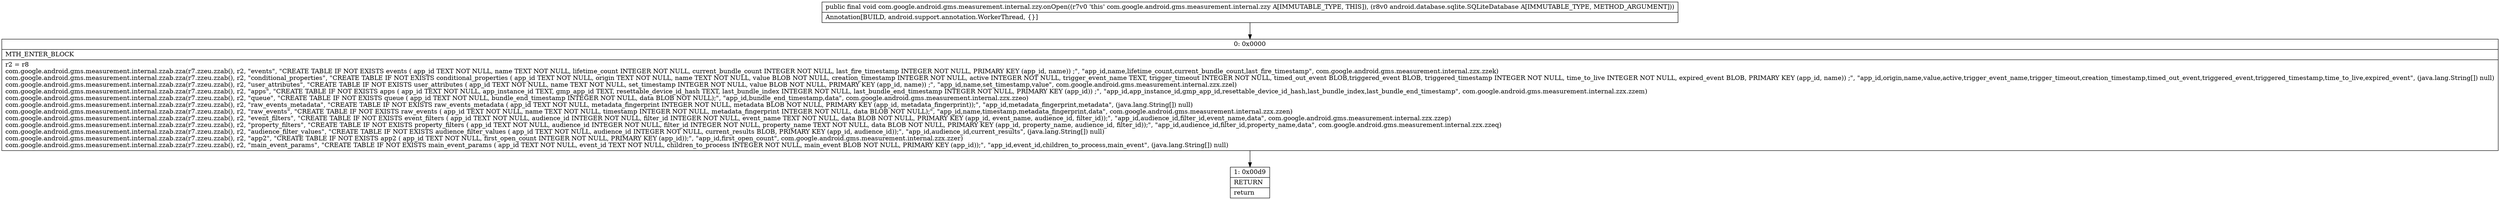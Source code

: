 digraph "CFG forcom.google.android.gms.measurement.internal.zzy.onOpen(Landroid\/database\/sqlite\/SQLiteDatabase;)V" {
Node_0 [shape=record,label="{0\:\ 0x0000|MTH_ENTER_BLOCK\l|r2 = r8\lcom.google.android.gms.measurement.internal.zzab.zza(r7.zzeu.zzab(), r2, \"events\", \"CREATE TABLE IF NOT EXISTS events ( app_id TEXT NOT NULL, name TEXT NOT NULL, lifetime_count INTEGER NOT NULL, current_bundle_count INTEGER NOT NULL, last_fire_timestamp INTEGER NOT NULL, PRIMARY KEY (app_id, name)) ;\", \"app_id,name,lifetime_count,current_bundle_count,last_fire_timestamp\", com.google.android.gms.measurement.internal.zzx.zzek)\lcom.google.android.gms.measurement.internal.zzab.zza(r7.zzeu.zzab(), r2, \"conditional_properties\", \"CREATE TABLE IF NOT EXISTS conditional_properties ( app_id TEXT NOT NULL, origin TEXT NOT NULL, name TEXT NOT NULL, value BLOB NOT NULL, creation_timestamp INTEGER NOT NULL, active INTEGER NOT NULL, trigger_event_name TEXT, trigger_timeout INTEGER NOT NULL, timed_out_event BLOB,triggered_event BLOB, triggered_timestamp INTEGER NOT NULL, time_to_live INTEGER NOT NULL, expired_event BLOB, PRIMARY KEY (app_id, name)) ;\", \"app_id,origin,name,value,active,trigger_event_name,trigger_timeout,creation_timestamp,timed_out_event,triggered_event,triggered_timestamp,time_to_live,expired_event\", (java.lang.String[]) null)\lcom.google.android.gms.measurement.internal.zzab.zza(r7.zzeu.zzab(), r2, \"user_attributes\", \"CREATE TABLE IF NOT EXISTS user_attributes ( app_id TEXT NOT NULL, name TEXT NOT NULL, set_timestamp INTEGER NOT NULL, value BLOB NOT NULL, PRIMARY KEY (app_id, name)) ;\", \"app_id,name,set_timestamp,value\", com.google.android.gms.measurement.internal.zzx.zzel)\lcom.google.android.gms.measurement.internal.zzab.zza(r7.zzeu.zzab(), r2, \"apps\", \"CREATE TABLE IF NOT EXISTS apps ( app_id TEXT NOT NULL, app_instance_id TEXT, gmp_app_id TEXT, resettable_device_id_hash TEXT, last_bundle_index INTEGER NOT NULL, last_bundle_end_timestamp INTEGER NOT NULL, PRIMARY KEY (app_id)) ;\", \"app_id,app_instance_id,gmp_app_id,resettable_device_id_hash,last_bundle_index,last_bundle_end_timestamp\", com.google.android.gms.measurement.internal.zzx.zzem)\lcom.google.android.gms.measurement.internal.zzab.zza(r7.zzeu.zzab(), r2, \"queue\", \"CREATE TABLE IF NOT EXISTS queue ( app_id TEXT NOT NULL, bundle_end_timestamp INTEGER NOT NULL, data BLOB NOT NULL);\", \"app_id,bundle_end_timestamp,data\", com.google.android.gms.measurement.internal.zzx.zzeo)\lcom.google.android.gms.measurement.internal.zzab.zza(r7.zzeu.zzab(), r2, \"raw_events_metadata\", \"CREATE TABLE IF NOT EXISTS raw_events_metadata ( app_id TEXT NOT NULL, metadata_fingerprint INTEGER NOT NULL, metadata BLOB NOT NULL, PRIMARY KEY (app_id, metadata_fingerprint));\", \"app_id,metadata_fingerprint,metadata\", (java.lang.String[]) null)\lcom.google.android.gms.measurement.internal.zzab.zza(r7.zzeu.zzab(), r2, \"raw_events\", \"CREATE TABLE IF NOT EXISTS raw_events ( app_id TEXT NOT NULL, name TEXT NOT NULL, timestamp INTEGER NOT NULL, metadata_fingerprint INTEGER NOT NULL, data BLOB NOT NULL);\", \"app_id,name,timestamp,metadata_fingerprint,data\", com.google.android.gms.measurement.internal.zzx.zzen)\lcom.google.android.gms.measurement.internal.zzab.zza(r7.zzeu.zzab(), r2, \"event_filters\", \"CREATE TABLE IF NOT EXISTS event_filters ( app_id TEXT NOT NULL, audience_id INTEGER NOT NULL, filter_id INTEGER NOT NULL, event_name TEXT NOT NULL, data BLOB NOT NULL, PRIMARY KEY (app_id, event_name, audience_id, filter_id));\", \"app_id,audience_id,filter_id,event_name,data\", com.google.android.gms.measurement.internal.zzx.zzep)\lcom.google.android.gms.measurement.internal.zzab.zza(r7.zzeu.zzab(), r2, \"property_filters\", \"CREATE TABLE IF NOT EXISTS property_filters ( app_id TEXT NOT NULL, audience_id INTEGER NOT NULL, filter_id INTEGER NOT NULL, property_name TEXT NOT NULL, data BLOB NOT NULL, PRIMARY KEY (app_id, property_name, audience_id, filter_id));\", \"app_id,audience_id,filter_id,property_name,data\", com.google.android.gms.measurement.internal.zzx.zzeq)\lcom.google.android.gms.measurement.internal.zzab.zza(r7.zzeu.zzab(), r2, \"audience_filter_values\", \"CREATE TABLE IF NOT EXISTS audience_filter_values ( app_id TEXT NOT NULL, audience_id INTEGER NOT NULL, current_results BLOB, PRIMARY KEY (app_id, audience_id));\", \"app_id,audience_id,current_results\", (java.lang.String[]) null)\lcom.google.android.gms.measurement.internal.zzab.zza(r7.zzeu.zzab(), r2, \"app2\", \"CREATE TABLE IF NOT EXISTS app2 ( app_id TEXT NOT NULL, first_open_count INTEGER NOT NULL, PRIMARY KEY (app_id));\", \"app_id,first_open_count\", com.google.android.gms.measurement.internal.zzx.zzer)\lcom.google.android.gms.measurement.internal.zzab.zza(r7.zzeu.zzab(), r2, \"main_event_params\", \"CREATE TABLE IF NOT EXISTS main_event_params ( app_id TEXT NOT NULL, event_id TEXT NOT NULL, children_to_process INTEGER NOT NULL, main_event BLOB NOT NULL, PRIMARY KEY (app_id));\", \"app_id,event_id,children_to_process,main_event\", (java.lang.String[]) null)\l}"];
Node_1 [shape=record,label="{1\:\ 0x00d9|RETURN\l|return\l}"];
MethodNode[shape=record,label="{public final void com.google.android.gms.measurement.internal.zzy.onOpen((r7v0 'this' com.google.android.gms.measurement.internal.zzy A[IMMUTABLE_TYPE, THIS]), (r8v0 android.database.sqlite.SQLiteDatabase A[IMMUTABLE_TYPE, METHOD_ARGUMENT]))  | Annotation[BUILD, android.support.annotation.WorkerThread, \{\}]\l}"];
MethodNode -> Node_0;
Node_0 -> Node_1;
}

